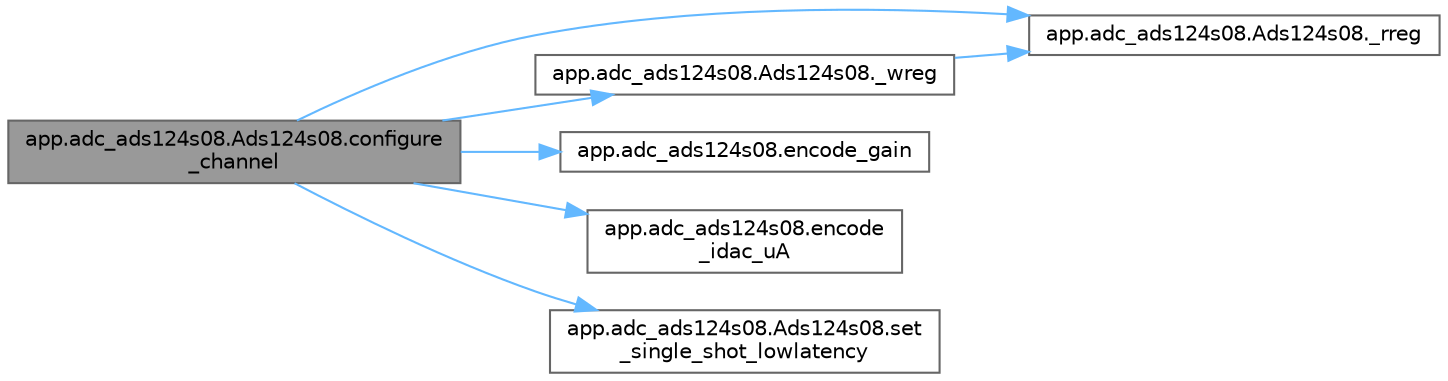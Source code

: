 digraph "app.adc_ads124s08.Ads124s08.configure_channel"
{
 // LATEX_PDF_SIZE
  bgcolor="transparent";
  edge [fontname=Helvetica,fontsize=10,labelfontname=Helvetica,labelfontsize=10];
  node [fontname=Helvetica,fontsize=10,shape=box,height=0.2,width=0.4];
  rankdir="LR";
  Node1 [id="Node000001",label="app.adc_ads124s08.Ads124s08.configure\l_channel",height=0.2,width=0.4,color="gray40", fillcolor="grey60", style="filled", fontcolor="black",tooltip="Configure un canal ADC avec ses paramètres de mesure."];
  Node1 -> Node2 [id="edge1_Node000001_Node000002",color="steelblue1",style="solid",tooltip=" "];
  Node2 [id="Node000002",label="app.adc_ads124s08.Ads124s08._rreg",height=0.2,width=0.4,color="grey40", fillcolor="white", style="filled",URL="$classapp_1_1adc__ads124s08_1_1_ads124s08.html#a2f6a4281f1eaac0a7120e6b507b1c9e6",tooltip="Lit un ou plusieurs registres de l'ADC via SPI."];
  Node1 -> Node3 [id="edge2_Node000001_Node000003",color="steelblue1",style="solid",tooltip=" "];
  Node3 [id="Node000003",label="app.adc_ads124s08.Ads124s08._wreg",height=0.2,width=0.4,color="grey40", fillcolor="white", style="filled",URL="$classapp_1_1adc__ads124s08_1_1_ads124s08.html#a6c3a8c9cc298fbe29123898f8e404b82",tooltip="Écrit dans un ou plusieurs registres de l'ADC via SPI."];
  Node3 -> Node2 [id="edge3_Node000003_Node000002",color="steelblue1",style="solid",tooltip=" "];
  Node1 -> Node4 [id="edge4_Node000001_Node000004",color="steelblue1",style="solid",tooltip=" "];
  Node4 [id="Node000004",label="app.adc_ads124s08.encode_gain",height=0.2,width=0.4,color="grey40", fillcolor="white", style="filled",URL="$namespaceapp_1_1adc__ads124s08.html#a0117399a18d516c747ca6b060599452f",tooltip="Encode le gain PGA en code binaire pour le registre."];
  Node1 -> Node5 [id="edge5_Node000001_Node000005",color="steelblue1",style="solid",tooltip=" "];
  Node5 [id="Node000005",label="app.adc_ads124s08.encode\l_idac_uA",height=0.2,width=0.4,color="grey40", fillcolor="white", style="filled",URL="$namespaceapp_1_1adc__ads124s08.html#a8f9279b8505f8d634ed73c51dcab29c9",tooltip="Encode la magnitude IDAC en code binaire pour le registre."];
  Node1 -> Node6 [id="edge6_Node000001_Node000006",color="steelblue1",style="solid",tooltip=" "];
  Node6 [id="Node000006",label="app.adc_ads124s08.Ads124s08.set\l_single_shot_lowlatency",height=0.2,width=0.4,color="grey40", fillcolor="white", style="filled",URL="$classapp_1_1adc__ads124s08_1_1_ads124s08.html#a7e7fb10a1acebe2f4200a52670c2fb0c",tooltip="Configure le mode single-shot low-latency de l'ADC."];
}

